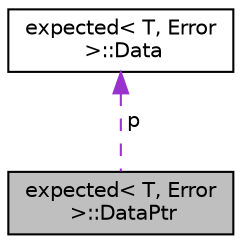 digraph "expected&lt; T, Error &gt;::DataPtr"
{
  edge [fontname="Helvetica",fontsize="10",labelfontname="Helvetica",labelfontsize="10"];
  node [fontname="Helvetica",fontsize="10",shape=record];
  Node1 [label="expected\< T, Error\l \>::DataPtr",height=0.2,width=0.4,color="black", fillcolor="grey75", style="filled", fontcolor="black"];
  Node2 -> Node1 [dir="back",color="darkorchid3",fontsize="10",style="dashed",label=" p" ];
  Node2 [label="expected\< T, Error\l \>::Data",height=0.2,width=0.4,color="black", fillcolor="white", style="filled",URL="$structexpected_1_1_data.html"];
}

